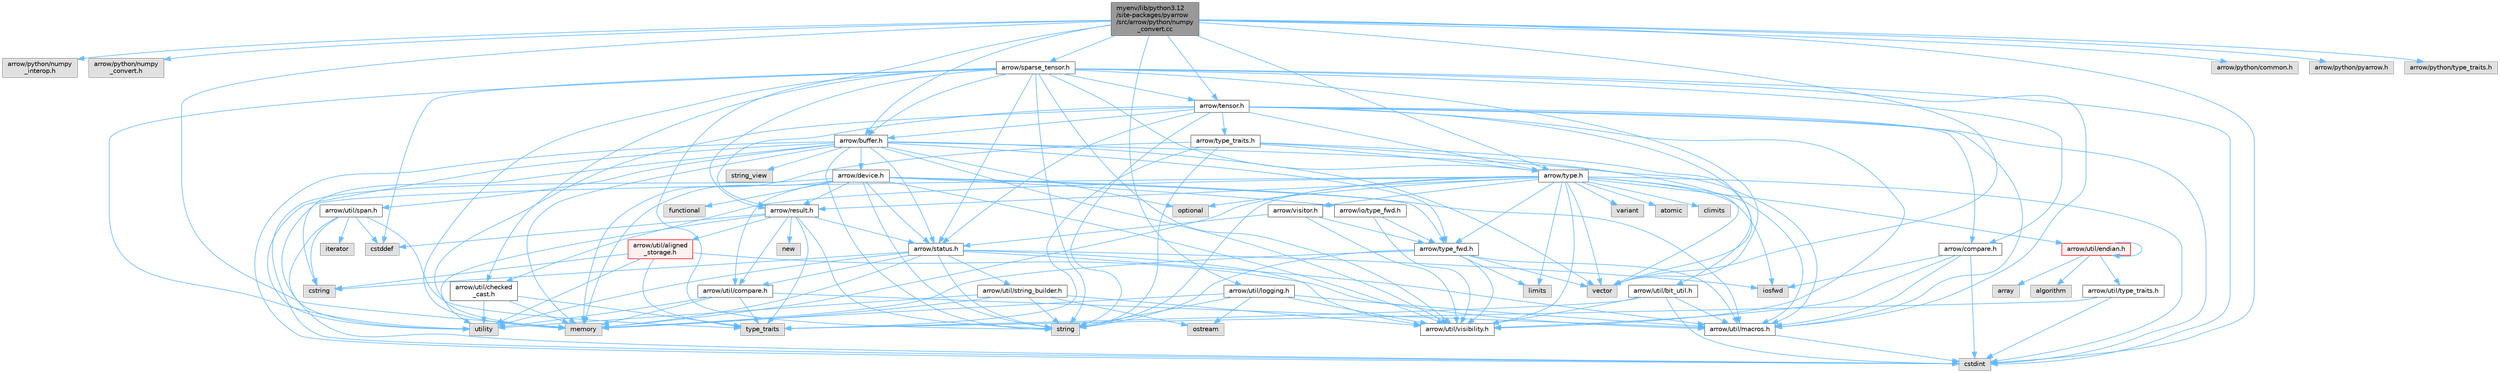 digraph "myenv/lib/python3.12/site-packages/pyarrow/src/arrow/python/numpy_convert.cc"
{
 // LATEX_PDF_SIZE
  bgcolor="transparent";
  edge [fontname=Helvetica,fontsize=10,labelfontname=Helvetica,labelfontsize=10];
  node [fontname=Helvetica,fontsize=10,shape=box,height=0.2,width=0.4];
  Node1 [id="Node000001",label="myenv/lib/python3.12\l/site-packages/pyarrow\l/src/arrow/python/numpy\l_convert.cc",height=0.2,width=0.4,color="gray40", fillcolor="grey60", style="filled", fontcolor="black",tooltip=" "];
  Node1 -> Node2 [id="edge1_Node000001_Node000002",color="steelblue1",style="solid",tooltip=" "];
  Node2 [id="Node000002",label="arrow/python/numpy\l_interop.h",height=0.2,width=0.4,color="grey60", fillcolor="#E0E0E0", style="filled",tooltip=" "];
  Node1 -> Node3 [id="edge2_Node000001_Node000003",color="steelblue1",style="solid",tooltip=" "];
  Node3 [id="Node000003",label="arrow/python/numpy\l_convert.h",height=0.2,width=0.4,color="grey60", fillcolor="#E0E0E0", style="filled",tooltip=" "];
  Node1 -> Node4 [id="edge3_Node000001_Node000004",color="steelblue1",style="solid",tooltip=" "];
  Node4 [id="Node000004",label="cstdint",height=0.2,width=0.4,color="grey60", fillcolor="#E0E0E0", style="filled",tooltip=" "];
  Node1 -> Node5 [id="edge4_Node000001_Node000005",color="steelblue1",style="solid",tooltip=" "];
  Node5 [id="Node000005",label="memory",height=0.2,width=0.4,color="grey60", fillcolor="#E0E0E0", style="filled",tooltip=" "];
  Node1 -> Node6 [id="edge5_Node000001_Node000006",color="steelblue1",style="solid",tooltip=" "];
  Node6 [id="Node000006",label="string",height=0.2,width=0.4,color="grey60", fillcolor="#E0E0E0", style="filled",tooltip=" "];
  Node1 -> Node7 [id="edge6_Node000001_Node000007",color="steelblue1",style="solid",tooltip=" "];
  Node7 [id="Node000007",label="vector",height=0.2,width=0.4,color="grey60", fillcolor="#E0E0E0", style="filled",tooltip=" "];
  Node1 -> Node8 [id="edge7_Node000001_Node000008",color="steelblue1",style="solid",tooltip=" "];
  Node8 [id="Node000008",label="arrow/buffer.h",height=0.2,width=0.4,color="grey40", fillcolor="white", style="filled",URL="$buffer_8h.html",tooltip=" "];
  Node8 -> Node4 [id="edge8_Node000008_Node000004",color="steelblue1",style="solid",tooltip=" "];
  Node8 -> Node9 [id="edge9_Node000008_Node000009",color="steelblue1",style="solid",tooltip=" "];
  Node9 [id="Node000009",label="cstring",height=0.2,width=0.4,color="grey60", fillcolor="#E0E0E0", style="filled",tooltip=" "];
  Node8 -> Node5 [id="edge10_Node000008_Node000005",color="steelblue1",style="solid",tooltip=" "];
  Node8 -> Node10 [id="edge11_Node000008_Node000010",color="steelblue1",style="solid",tooltip=" "];
  Node10 [id="Node000010",label="optional",height=0.2,width=0.4,color="grey60", fillcolor="#E0E0E0", style="filled",tooltip=" "];
  Node8 -> Node6 [id="edge12_Node000008_Node000006",color="steelblue1",style="solid",tooltip=" "];
  Node8 -> Node11 [id="edge13_Node000008_Node000011",color="steelblue1",style="solid",tooltip=" "];
  Node11 [id="Node000011",label="string_view",height=0.2,width=0.4,color="grey60", fillcolor="#E0E0E0", style="filled",tooltip=" "];
  Node8 -> Node12 [id="edge14_Node000008_Node000012",color="steelblue1",style="solid",tooltip=" "];
  Node12 [id="Node000012",label="utility",height=0.2,width=0.4,color="grey60", fillcolor="#E0E0E0", style="filled",tooltip=" "];
  Node8 -> Node7 [id="edge15_Node000008_Node000007",color="steelblue1",style="solid",tooltip=" "];
  Node8 -> Node13 [id="edge16_Node000008_Node000013",color="steelblue1",style="solid",tooltip=" "];
  Node13 [id="Node000013",label="arrow/device.h",height=0.2,width=0.4,color="grey40", fillcolor="white", style="filled",URL="$device_8h.html",tooltip=" "];
  Node13 -> Node4 [id="edge17_Node000013_Node000004",color="steelblue1",style="solid",tooltip=" "];
  Node13 -> Node14 [id="edge18_Node000013_Node000014",color="steelblue1",style="solid",tooltip=" "];
  Node14 [id="Node000014",label="functional",height=0.2,width=0.4,color="grey60", fillcolor="#E0E0E0", style="filled",tooltip=" "];
  Node13 -> Node5 [id="edge19_Node000013_Node000005",color="steelblue1",style="solid",tooltip=" "];
  Node13 -> Node6 [id="edge20_Node000013_Node000006",color="steelblue1",style="solid",tooltip=" "];
  Node13 -> Node15 [id="edge21_Node000013_Node000015",color="steelblue1",style="solid",tooltip=" "];
  Node15 [id="Node000015",label="arrow/io/type_fwd.h",height=0.2,width=0.4,color="grey40", fillcolor="white", style="filled",URL="$arrow_2io_2type__fwd_8h.html",tooltip=" "];
  Node15 -> Node16 [id="edge22_Node000015_Node000016",color="steelblue1",style="solid",tooltip=" "];
  Node16 [id="Node000016",label="arrow/type_fwd.h",height=0.2,width=0.4,color="grey40", fillcolor="white", style="filled",URL="$arrow_2type__fwd_8h.html",tooltip=" "];
  Node16 -> Node17 [id="edge23_Node000016_Node000017",color="steelblue1",style="solid",tooltip=" "];
  Node17 [id="Node000017",label="limits",height=0.2,width=0.4,color="grey60", fillcolor="#E0E0E0", style="filled",tooltip=" "];
  Node16 -> Node5 [id="edge24_Node000016_Node000005",color="steelblue1",style="solid",tooltip=" "];
  Node16 -> Node6 [id="edge25_Node000016_Node000006",color="steelblue1",style="solid",tooltip=" "];
  Node16 -> Node7 [id="edge26_Node000016_Node000007",color="steelblue1",style="solid",tooltip=" "];
  Node16 -> Node18 [id="edge27_Node000016_Node000018",color="steelblue1",style="solid",tooltip=" "];
  Node18 [id="Node000018",label="arrow/util/macros.h",height=0.2,width=0.4,color="grey40", fillcolor="white", style="filled",URL="$macros_8h.html",tooltip=" "];
  Node18 -> Node4 [id="edge28_Node000018_Node000004",color="steelblue1",style="solid",tooltip=" "];
  Node16 -> Node19 [id="edge29_Node000016_Node000019",color="steelblue1",style="solid",tooltip=" "];
  Node19 [id="Node000019",label="arrow/util/visibility.h",height=0.2,width=0.4,color="grey40", fillcolor="white", style="filled",URL="$include_2arrow_2util_2visibility_8h.html",tooltip=" "];
  Node15 -> Node19 [id="edge30_Node000015_Node000019",color="steelblue1",style="solid",tooltip=" "];
  Node13 -> Node20 [id="edge31_Node000013_Node000020",color="steelblue1",style="solid",tooltip=" "];
  Node20 [id="Node000020",label="arrow/result.h",height=0.2,width=0.4,color="grey40", fillcolor="white", style="filled",URL="$result_8h.html",tooltip=" "];
  Node20 -> Node21 [id="edge32_Node000020_Node000021",color="steelblue1",style="solid",tooltip=" "];
  Node21 [id="Node000021",label="cstddef",height=0.2,width=0.4,color="grey60", fillcolor="#E0E0E0", style="filled",tooltip=" "];
  Node20 -> Node22 [id="edge33_Node000020_Node000022",color="steelblue1",style="solid",tooltip=" "];
  Node22 [id="Node000022",label="new",height=0.2,width=0.4,color="grey60", fillcolor="#E0E0E0", style="filled",tooltip=" "];
  Node20 -> Node6 [id="edge34_Node000020_Node000006",color="steelblue1",style="solid",tooltip=" "];
  Node20 -> Node23 [id="edge35_Node000020_Node000023",color="steelblue1",style="solid",tooltip=" "];
  Node23 [id="Node000023",label="type_traits",height=0.2,width=0.4,color="grey60", fillcolor="#E0E0E0", style="filled",tooltip=" "];
  Node20 -> Node12 [id="edge36_Node000020_Node000012",color="steelblue1",style="solid",tooltip=" "];
  Node20 -> Node24 [id="edge37_Node000020_Node000024",color="steelblue1",style="solid",tooltip=" "];
  Node24 [id="Node000024",label="arrow/status.h",height=0.2,width=0.4,color="grey40", fillcolor="white", style="filled",URL="$status_8h.html",tooltip=" "];
  Node24 -> Node9 [id="edge38_Node000024_Node000009",color="steelblue1",style="solid",tooltip=" "];
  Node24 -> Node25 [id="edge39_Node000024_Node000025",color="steelblue1",style="solid",tooltip=" "];
  Node25 [id="Node000025",label="iosfwd",height=0.2,width=0.4,color="grey60", fillcolor="#E0E0E0", style="filled",tooltip=" "];
  Node24 -> Node5 [id="edge40_Node000024_Node000005",color="steelblue1",style="solid",tooltip=" "];
  Node24 -> Node6 [id="edge41_Node000024_Node000006",color="steelblue1",style="solid",tooltip=" "];
  Node24 -> Node12 [id="edge42_Node000024_Node000012",color="steelblue1",style="solid",tooltip=" "];
  Node24 -> Node26 [id="edge43_Node000024_Node000026",color="steelblue1",style="solid",tooltip=" "];
  Node26 [id="Node000026",label="arrow/util/compare.h",height=0.2,width=0.4,color="grey40", fillcolor="white", style="filled",URL="$util_2compare_8h.html",tooltip=" "];
  Node26 -> Node5 [id="edge44_Node000026_Node000005",color="steelblue1",style="solid",tooltip=" "];
  Node26 -> Node23 [id="edge45_Node000026_Node000023",color="steelblue1",style="solid",tooltip=" "];
  Node26 -> Node12 [id="edge46_Node000026_Node000012",color="steelblue1",style="solid",tooltip=" "];
  Node26 -> Node18 [id="edge47_Node000026_Node000018",color="steelblue1",style="solid",tooltip=" "];
  Node24 -> Node18 [id="edge48_Node000024_Node000018",color="steelblue1",style="solid",tooltip=" "];
  Node24 -> Node27 [id="edge49_Node000024_Node000027",color="steelblue1",style="solid",tooltip=" "];
  Node27 [id="Node000027",label="arrow/util/string_builder.h",height=0.2,width=0.4,color="grey40", fillcolor="white", style="filled",URL="$string__builder_8h.html",tooltip=" "];
  Node27 -> Node5 [id="edge50_Node000027_Node000005",color="steelblue1",style="solid",tooltip=" "];
  Node27 -> Node28 [id="edge51_Node000027_Node000028",color="steelblue1",style="solid",tooltip=" "];
  Node28 [id="Node000028",label="ostream",height=0.2,width=0.4,color="grey60", fillcolor="#E0E0E0", style="filled",tooltip=" "];
  Node27 -> Node6 [id="edge52_Node000027_Node000006",color="steelblue1",style="solid",tooltip=" "];
  Node27 -> Node12 [id="edge53_Node000027_Node000012",color="steelblue1",style="solid",tooltip=" "];
  Node27 -> Node19 [id="edge54_Node000027_Node000019",color="steelblue1",style="solid",tooltip=" "];
  Node24 -> Node19 [id="edge55_Node000024_Node000019",color="steelblue1",style="solid",tooltip=" "];
  Node20 -> Node29 [id="edge56_Node000020_Node000029",color="steelblue1",style="solid",tooltip=" "];
  Node29 [id="Node000029",label="arrow/util/aligned\l_storage.h",height=0.2,width=0.4,color="red", fillcolor="#FFF0F0", style="filled",URL="$aligned__storage_8h.html",tooltip=" "];
  Node29 -> Node9 [id="edge57_Node000029_Node000009",color="steelblue1",style="solid",tooltip=" "];
  Node29 -> Node23 [id="edge58_Node000029_Node000023",color="steelblue1",style="solid",tooltip=" "];
  Node29 -> Node12 [id="edge59_Node000029_Node000012",color="steelblue1",style="solid",tooltip=" "];
  Node29 -> Node18 [id="edge60_Node000029_Node000018",color="steelblue1",style="solid",tooltip=" "];
  Node20 -> Node26 [id="edge61_Node000020_Node000026",color="steelblue1",style="solid",tooltip=" "];
  Node13 -> Node24 [id="edge62_Node000013_Node000024",color="steelblue1",style="solid",tooltip=" "];
  Node13 -> Node16 [id="edge63_Node000013_Node000016",color="steelblue1",style="solid",tooltip=" "];
  Node13 -> Node26 [id="edge64_Node000013_Node000026",color="steelblue1",style="solid",tooltip=" "];
  Node13 -> Node18 [id="edge65_Node000013_Node000018",color="steelblue1",style="solid",tooltip=" "];
  Node13 -> Node19 [id="edge66_Node000013_Node000019",color="steelblue1",style="solid",tooltip=" "];
  Node8 -> Node24 [id="edge67_Node000008_Node000024",color="steelblue1",style="solid",tooltip=" "];
  Node8 -> Node16 [id="edge68_Node000008_Node000016",color="steelblue1",style="solid",tooltip=" "];
  Node8 -> Node18 [id="edge69_Node000008_Node000018",color="steelblue1",style="solid",tooltip=" "];
  Node8 -> Node31 [id="edge70_Node000008_Node000031",color="steelblue1",style="solid",tooltip=" "];
  Node31 [id="Node000031",label="arrow/util/span.h",height=0.2,width=0.4,color="grey40", fillcolor="white", style="filled",URL="$span_8h.html",tooltip=" "];
  Node31 -> Node21 [id="edge71_Node000031_Node000021",color="steelblue1",style="solid",tooltip=" "];
  Node31 -> Node4 [id="edge72_Node000031_Node000004",color="steelblue1",style="solid",tooltip=" "];
  Node31 -> Node9 [id="edge73_Node000031_Node000009",color="steelblue1",style="solid",tooltip=" "];
  Node31 -> Node32 [id="edge74_Node000031_Node000032",color="steelblue1",style="solid",tooltip=" "];
  Node32 [id="Node000032",label="iterator",height=0.2,width=0.4,color="grey60", fillcolor="#E0E0E0", style="filled",tooltip=" "];
  Node31 -> Node23 [id="edge75_Node000031_Node000023",color="steelblue1",style="solid",tooltip=" "];
  Node8 -> Node19 [id="edge76_Node000008_Node000019",color="steelblue1",style="solid",tooltip=" "];
  Node1 -> Node33 [id="edge77_Node000001_Node000033",color="steelblue1",style="solid",tooltip=" "];
  Node33 [id="Node000033",label="arrow/sparse_tensor.h",height=0.2,width=0.4,color="grey40", fillcolor="white", style="filled",URL="$sparse__tensor_8h.html",tooltip=" "];
  Node33 -> Node21 [id="edge78_Node000033_Node000021",color="steelblue1",style="solid",tooltip=" "];
  Node33 -> Node4 [id="edge79_Node000033_Node000004",color="steelblue1",style="solid",tooltip=" "];
  Node33 -> Node5 [id="edge80_Node000033_Node000005",color="steelblue1",style="solid",tooltip=" "];
  Node33 -> Node6 [id="edge81_Node000033_Node000006",color="steelblue1",style="solid",tooltip=" "];
  Node33 -> Node12 [id="edge82_Node000033_Node000012",color="steelblue1",style="solid",tooltip=" "];
  Node33 -> Node7 [id="edge83_Node000033_Node000007",color="steelblue1",style="solid",tooltip=" "];
  Node33 -> Node8 [id="edge84_Node000033_Node000008",color="steelblue1",style="solid",tooltip=" "];
  Node33 -> Node34 [id="edge85_Node000033_Node000034",color="steelblue1",style="solid",tooltip=" "];
  Node34 [id="Node000034",label="arrow/compare.h",height=0.2,width=0.4,color="grey40", fillcolor="white", style="filled",URL="$compare_8h.html",tooltip=" "];
  Node34 -> Node4 [id="edge86_Node000034_Node000004",color="steelblue1",style="solid",tooltip=" "];
  Node34 -> Node25 [id="edge87_Node000034_Node000025",color="steelblue1",style="solid",tooltip=" "];
  Node34 -> Node18 [id="edge88_Node000034_Node000018",color="steelblue1",style="solid",tooltip=" "];
  Node34 -> Node19 [id="edge89_Node000034_Node000019",color="steelblue1",style="solid",tooltip=" "];
  Node33 -> Node20 [id="edge90_Node000033_Node000020",color="steelblue1",style="solid",tooltip=" "];
  Node33 -> Node24 [id="edge91_Node000033_Node000024",color="steelblue1",style="solid",tooltip=" "];
  Node33 -> Node35 [id="edge92_Node000033_Node000035",color="steelblue1",style="solid",tooltip=" "];
  Node35 [id="Node000035",label="arrow/tensor.h",height=0.2,width=0.4,color="grey40", fillcolor="white", style="filled",URL="$tensor_8h.html",tooltip=" "];
  Node35 -> Node4 [id="edge93_Node000035_Node000004",color="steelblue1",style="solid",tooltip=" "];
  Node35 -> Node5 [id="edge94_Node000035_Node000005",color="steelblue1",style="solid",tooltip=" "];
  Node35 -> Node6 [id="edge95_Node000035_Node000006",color="steelblue1",style="solid",tooltip=" "];
  Node35 -> Node7 [id="edge96_Node000035_Node000007",color="steelblue1",style="solid",tooltip=" "];
  Node35 -> Node8 [id="edge97_Node000035_Node000008",color="steelblue1",style="solid",tooltip=" "];
  Node35 -> Node34 [id="edge98_Node000035_Node000034",color="steelblue1",style="solid",tooltip=" "];
  Node35 -> Node20 [id="edge99_Node000035_Node000020",color="steelblue1",style="solid",tooltip=" "];
  Node35 -> Node24 [id="edge100_Node000035_Node000024",color="steelblue1",style="solid",tooltip=" "];
  Node35 -> Node36 [id="edge101_Node000035_Node000036",color="steelblue1",style="solid",tooltip=" "];
  Node36 [id="Node000036",label="arrow/type.h",height=0.2,width=0.4,color="grey40", fillcolor="white", style="filled",URL="$type_8h.html",tooltip=" "];
  Node36 -> Node37 [id="edge102_Node000036_Node000037",color="steelblue1",style="solid",tooltip=" "];
  Node37 [id="Node000037",label="atomic",height=0.2,width=0.4,color="grey60", fillcolor="#E0E0E0", style="filled",tooltip=" "];
  Node36 -> Node38 [id="edge103_Node000036_Node000038",color="steelblue1",style="solid",tooltip=" "];
  Node38 [id="Node000038",label="climits",height=0.2,width=0.4,color="grey60", fillcolor="#E0E0E0", style="filled",tooltip=" "];
  Node36 -> Node4 [id="edge104_Node000036_Node000004",color="steelblue1",style="solid",tooltip=" "];
  Node36 -> Node25 [id="edge105_Node000036_Node000025",color="steelblue1",style="solid",tooltip=" "];
  Node36 -> Node17 [id="edge106_Node000036_Node000017",color="steelblue1",style="solid",tooltip=" "];
  Node36 -> Node5 [id="edge107_Node000036_Node000005",color="steelblue1",style="solid",tooltip=" "];
  Node36 -> Node10 [id="edge108_Node000036_Node000010",color="steelblue1",style="solid",tooltip=" "];
  Node36 -> Node6 [id="edge109_Node000036_Node000006",color="steelblue1",style="solid",tooltip=" "];
  Node36 -> Node12 [id="edge110_Node000036_Node000012",color="steelblue1",style="solid",tooltip=" "];
  Node36 -> Node39 [id="edge111_Node000036_Node000039",color="steelblue1",style="solid",tooltip=" "];
  Node39 [id="Node000039",label="variant",height=0.2,width=0.4,color="grey60", fillcolor="#E0E0E0", style="filled",tooltip=" "];
  Node36 -> Node7 [id="edge112_Node000036_Node000007",color="steelblue1",style="solid",tooltip=" "];
  Node36 -> Node20 [id="edge113_Node000036_Node000020",color="steelblue1",style="solid",tooltip=" "];
  Node36 -> Node16 [id="edge114_Node000036_Node000016",color="steelblue1",style="solid",tooltip=" "];
  Node36 -> Node40 [id="edge115_Node000036_Node000040",color="steelblue1",style="solid",tooltip=" "];
  Node40 [id="Node000040",label="arrow/util/checked\l_cast.h",height=0.2,width=0.4,color="grey40", fillcolor="white", style="filled",URL="$checked__cast_8h.html",tooltip=" "];
  Node40 -> Node5 [id="edge116_Node000040_Node000005",color="steelblue1",style="solid",tooltip=" "];
  Node40 -> Node23 [id="edge117_Node000040_Node000023",color="steelblue1",style="solid",tooltip=" "];
  Node40 -> Node12 [id="edge118_Node000040_Node000012",color="steelblue1",style="solid",tooltip=" "];
  Node36 -> Node41 [id="edge119_Node000036_Node000041",color="steelblue1",style="solid",tooltip=" "];
  Node41 [id="Node000041",label="arrow/util/endian.h",height=0.2,width=0.4,color="red", fillcolor="#FFF0F0", style="filled",URL="$endian_8h.html",tooltip=" "];
  Node41 -> Node41 [id="edge120_Node000041_Node000041",color="steelblue1",style="solid",tooltip=" "];
  Node41 -> Node42 [id="edge121_Node000041_Node000042",color="steelblue1",style="solid",tooltip=" "];
  Node42 [id="Node000042",label="algorithm",height=0.2,width=0.4,color="grey60", fillcolor="#E0E0E0", style="filled",tooltip=" "];
  Node41 -> Node43 [id="edge122_Node000041_Node000043",color="steelblue1",style="solid",tooltip=" "];
  Node43 [id="Node000043",label="array",height=0.2,width=0.4,color="grey60", fillcolor="#E0E0E0", style="filled",tooltip=" "];
  Node41 -> Node44 [id="edge123_Node000041_Node000044",color="steelblue1",style="solid",tooltip=" "];
  Node44 [id="Node000044",label="arrow/util/type_traits.h",height=0.2,width=0.4,color="grey40", fillcolor="white", style="filled",URL="$include_2arrow_2util_2type__traits_8h.html",tooltip=" "];
  Node44 -> Node4 [id="edge124_Node000044_Node000004",color="steelblue1",style="solid",tooltip=" "];
  Node44 -> Node23 [id="edge125_Node000044_Node000023",color="steelblue1",style="solid",tooltip=" "];
  Node36 -> Node18 [id="edge126_Node000036_Node000018",color="steelblue1",style="solid",tooltip=" "];
  Node36 -> Node19 [id="edge127_Node000036_Node000019",color="steelblue1",style="solid",tooltip=" "];
  Node36 -> Node46 [id="edge128_Node000036_Node000046",color="steelblue1",style="solid",tooltip=" "];
  Node46 [id="Node000046",label="arrow/visitor.h",height=0.2,width=0.4,color="grey40", fillcolor="white", style="filled",URL="$visitor_8h.html",tooltip=" "];
  Node46 -> Node24 [id="edge129_Node000046_Node000024",color="steelblue1",style="solid",tooltip=" "];
  Node46 -> Node16 [id="edge130_Node000046_Node000016",color="steelblue1",style="solid",tooltip=" "];
  Node46 -> Node19 [id="edge131_Node000046_Node000019",color="steelblue1",style="solid",tooltip=" "];
  Node35 -> Node47 [id="edge132_Node000035_Node000047",color="steelblue1",style="solid",tooltip=" "];
  Node47 [id="Node000047",label="arrow/type_traits.h",height=0.2,width=0.4,color="grey40", fillcolor="white", style="filled",URL="$include_2arrow_2type__traits_8h.html",tooltip=" "];
  Node47 -> Node5 [id="edge133_Node000047_Node000005",color="steelblue1",style="solid",tooltip=" "];
  Node47 -> Node6 [id="edge134_Node000047_Node000006",color="steelblue1",style="solid",tooltip=" "];
  Node47 -> Node23 [id="edge135_Node000047_Node000023",color="steelblue1",style="solid",tooltip=" "];
  Node47 -> Node7 [id="edge136_Node000047_Node000007",color="steelblue1",style="solid",tooltip=" "];
  Node47 -> Node36 [id="edge137_Node000047_Node000036",color="steelblue1",style="solid",tooltip=" "];
  Node47 -> Node48 [id="edge138_Node000047_Node000048",color="steelblue1",style="solid",tooltip=" "];
  Node48 [id="Node000048",label="arrow/util/bit_util.h",height=0.2,width=0.4,color="grey40", fillcolor="white", style="filled",URL="$bit__util_8h.html",tooltip=" "];
  Node48 -> Node4 [id="edge139_Node000048_Node000004",color="steelblue1",style="solid",tooltip=" "];
  Node48 -> Node23 [id="edge140_Node000048_Node000023",color="steelblue1",style="solid",tooltip=" "];
  Node48 -> Node18 [id="edge141_Node000048_Node000018",color="steelblue1",style="solid",tooltip=" "];
  Node48 -> Node19 [id="edge142_Node000048_Node000019",color="steelblue1",style="solid",tooltip=" "];
  Node35 -> Node18 [id="edge143_Node000035_Node000018",color="steelblue1",style="solid",tooltip=" "];
  Node35 -> Node19 [id="edge144_Node000035_Node000019",color="steelblue1",style="solid",tooltip=" "];
  Node33 -> Node36 [id="edge145_Node000033_Node000036",color="steelblue1",style="solid",tooltip=" "];
  Node33 -> Node40 [id="edge146_Node000033_Node000040",color="steelblue1",style="solid",tooltip=" "];
  Node33 -> Node18 [id="edge147_Node000033_Node000018",color="steelblue1",style="solid",tooltip=" "];
  Node33 -> Node19 [id="edge148_Node000033_Node000019",color="steelblue1",style="solid",tooltip=" "];
  Node1 -> Node35 [id="edge149_Node000001_Node000035",color="steelblue1",style="solid",tooltip=" "];
  Node1 -> Node36 [id="edge150_Node000001_Node000036",color="steelblue1",style="solid",tooltip=" "];
  Node1 -> Node49 [id="edge151_Node000001_Node000049",color="steelblue1",style="solid",tooltip=" "];
  Node49 [id="Node000049",label="arrow/util/logging.h",height=0.2,width=0.4,color="grey40", fillcolor="white", style="filled",URL="$logging_8h.html",tooltip=" "];
  Node49 -> Node5 [id="edge152_Node000049_Node000005",color="steelblue1",style="solid",tooltip=" "];
  Node49 -> Node28 [id="edge153_Node000049_Node000028",color="steelblue1",style="solid",tooltip=" "];
  Node49 -> Node6 [id="edge154_Node000049_Node000006",color="steelblue1",style="solid",tooltip=" "];
  Node49 -> Node18 [id="edge155_Node000049_Node000018",color="steelblue1",style="solid",tooltip=" "];
  Node49 -> Node19 [id="edge156_Node000049_Node000019",color="steelblue1",style="solid",tooltip=" "];
  Node1 -> Node50 [id="edge157_Node000001_Node000050",color="steelblue1",style="solid",tooltip=" "];
  Node50 [id="Node000050",label="arrow/python/common.h",height=0.2,width=0.4,color="grey60", fillcolor="#E0E0E0", style="filled",tooltip=" "];
  Node1 -> Node51 [id="edge158_Node000001_Node000051",color="steelblue1",style="solid",tooltip=" "];
  Node51 [id="Node000051",label="arrow/python/pyarrow.h",height=0.2,width=0.4,color="grey60", fillcolor="#E0E0E0", style="filled",tooltip=" "];
  Node1 -> Node52 [id="edge159_Node000001_Node000052",color="steelblue1",style="solid",tooltip=" "];
  Node52 [id="Node000052",label="arrow/python/type_traits.h",height=0.2,width=0.4,color="grey60", fillcolor="#E0E0E0", style="filled",tooltip=" "];
}

